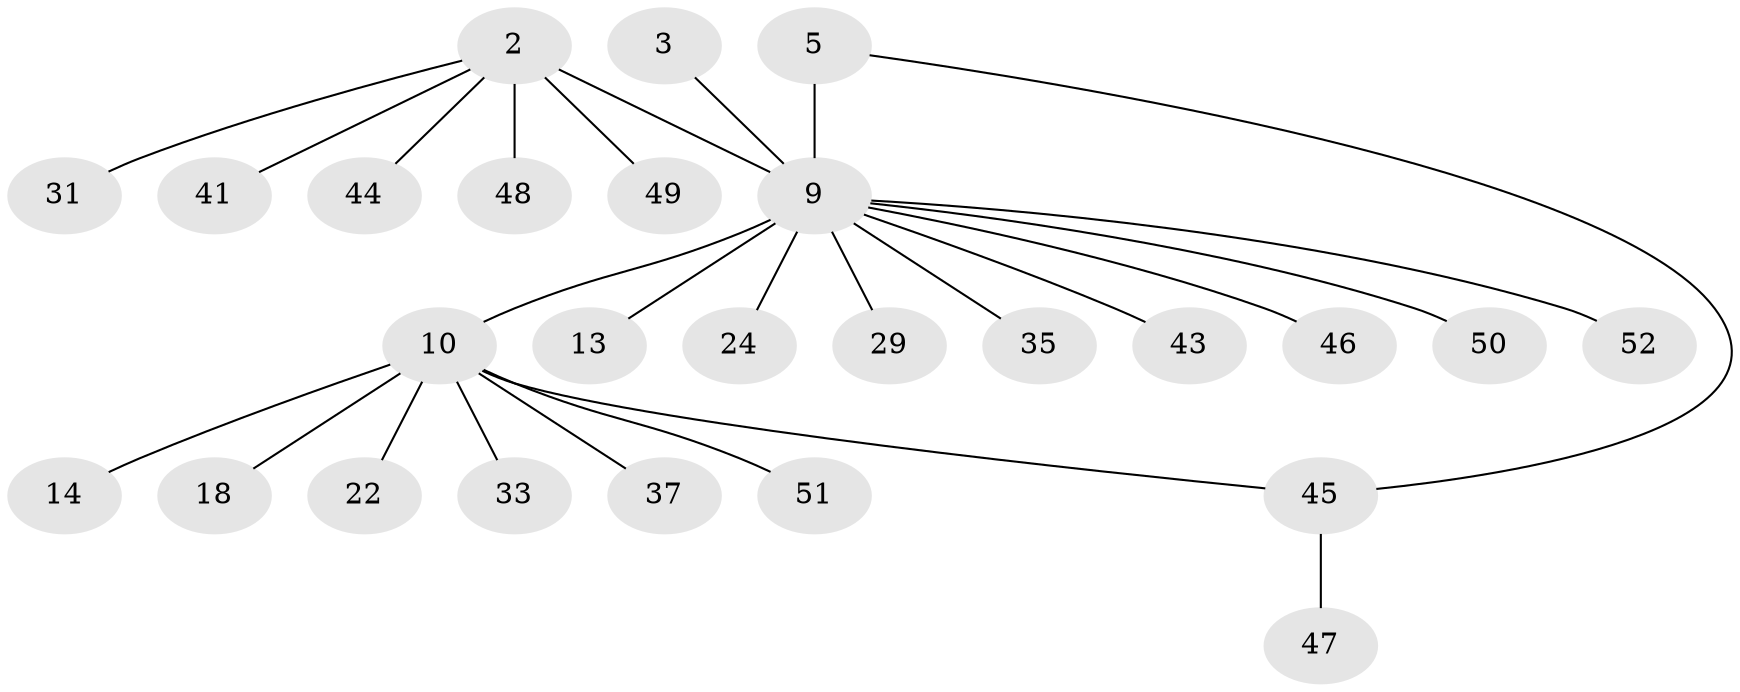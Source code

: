 // original degree distribution, {5: 0.038461538461538464, 7: 0.057692307692307696, 1: 0.5576923076923077, 9: 0.038461538461538464, 4: 0.019230769230769232, 2: 0.23076923076923078, 3: 0.038461538461538464, 6: 0.019230769230769232}
// Generated by graph-tools (version 1.1) at 2025/55/03/09/25 04:55:45]
// undirected, 26 vertices, 26 edges
graph export_dot {
graph [start="1"]
  node [color=gray90,style=filled];
  2;
  3;
  5;
  9 [super="+1+4"];
  10 [super="+7+8"];
  13;
  14;
  18;
  22;
  24;
  29 [super="+27"];
  31;
  33;
  35 [super="+16"];
  37 [super="+28"];
  41;
  43;
  44 [super="+25"];
  45 [super="+40"];
  46 [super="+32"];
  47;
  48;
  49 [super="+42"];
  50 [super="+20+36+38"];
  51;
  52 [super="+39"];
  2 -- 31;
  2 -- 41;
  2 -- 48;
  2 -- 9 [weight=2];
  2 -- 44;
  2 -- 49;
  3 -- 9;
  5 -- 9 [weight=3];
  5 -- 45;
  9 -- 10 [weight=3];
  9 -- 13 [weight=2];
  9 -- 24 [weight=2];
  9 -- 43;
  9 -- 35;
  9 -- 50;
  9 -- 29;
  9 -- 46;
  9 -- 52;
  10 -- 33;
  10 -- 18;
  10 -- 51;
  10 -- 22;
  10 -- 14;
  10 -- 37;
  10 -- 45;
  45 -- 47;
}
